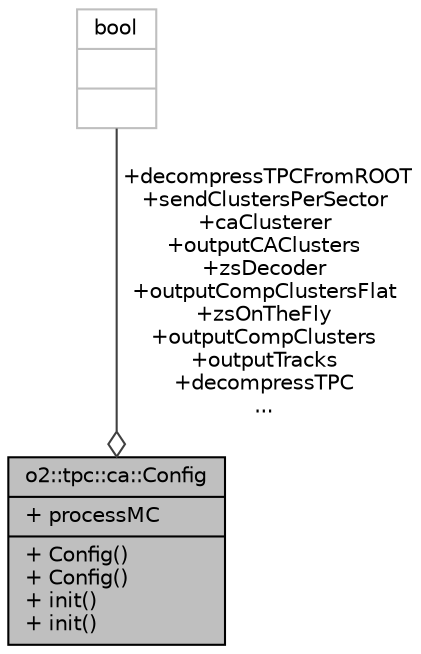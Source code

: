 digraph "o2::tpc::ca::Config"
{
 // INTERACTIVE_SVG=YES
  bgcolor="transparent";
  edge [fontname="Helvetica",fontsize="10",labelfontname="Helvetica",labelfontsize="10"];
  node [fontname="Helvetica",fontsize="10",shape=record];
  Node1 [label="{o2::tpc::ca::Config\n|+ processMC\l|+ Config()\l+ Config()\l+ init()\l+ init()\l}",height=0.2,width=0.4,color="black", fillcolor="grey75", style="filled", fontcolor="black"];
  Node2 -> Node1 [color="grey25",fontsize="10",style="solid",label=" +decompressTPCFromROOT\n+sendClustersPerSector\n+caClusterer\n+outputCAClusters\n+zsDecoder\n+outputCompClustersFlat\n+zsOnTheFly\n+outputCompClusters\n+outputTracks\n+decompressTPC\n..." ,arrowhead="odiamond",fontname="Helvetica"];
  Node2 [label="{bool\n||}",height=0.2,width=0.4,color="grey75"];
}
